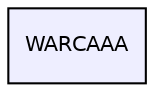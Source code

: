 digraph "WARCAAA/" {
  compound=true
  node [ fontsize="10", fontname="Helvetica"];
  edge [ labelfontsize="10", labelfontname="Helvetica"];
  dir_36593f40c3df2526682b2901d7ac83d6 [shape=box, label="WARCAAA", style="filled", fillcolor="#eeeeff", pencolor="black", URL="dir_36593f40c3df2526682b2901d7ac83d6.html"];
}
